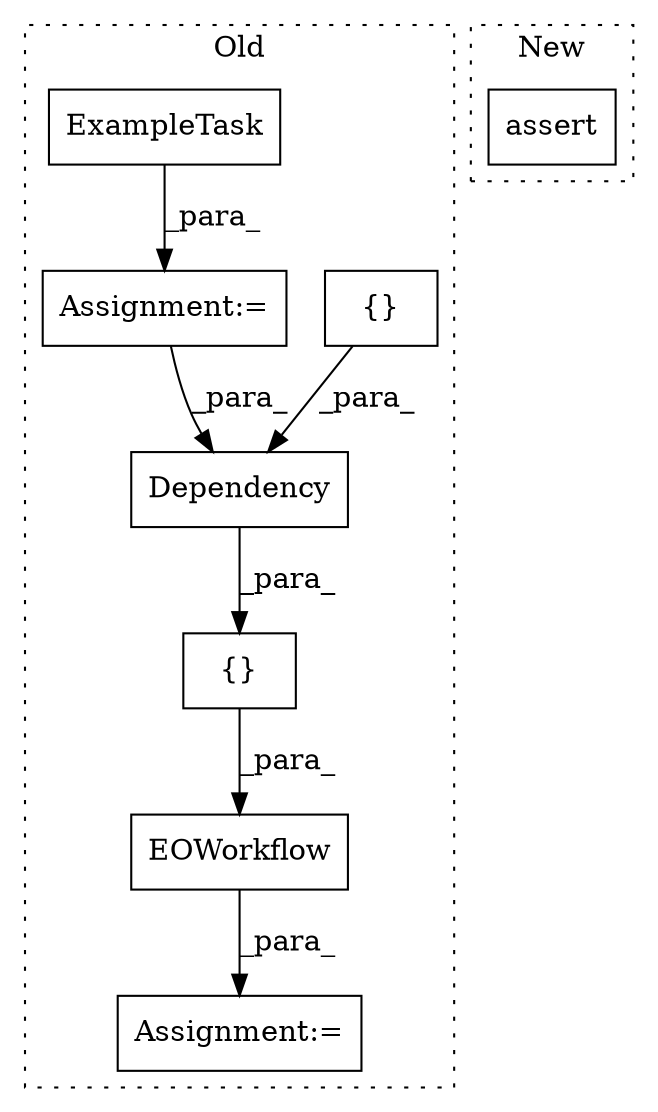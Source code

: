 digraph G {
subgraph cluster0 {
1 [label="EOWorkflow" a="32" s="2455,2505" l="11,1" shape="box"];
3 [label="{}" a="4" s="2475,2504" l="1,1" shape="box"];
4 [label="Dependency" a="32" s="2476,2503" l="11,1" shape="box"];
5 [label="{}" a="4" s="2501" l="2" shape="box"];
6 [label="Assignment:=" a="7" s="2454" l="1" shape="box"];
7 [label="Assignment:=" a="7" s="2426" l="1" shape="box"];
8 [label="ExampleTask" a="32" s="2427" l="13" shape="box"];
label = "Old";
style="dotted";
}
subgraph cluster1 {
2 [label="assert" a="32" s="3487,3580" l="11,1" shape="box"];
label = "New";
style="dotted";
}
1 -> 6 [label="_para_"];
3 -> 1 [label="_para_"];
4 -> 3 [label="_para_"];
5 -> 4 [label="_para_"];
7 -> 4 [label="_para_"];
8 -> 7 [label="_para_"];
}
